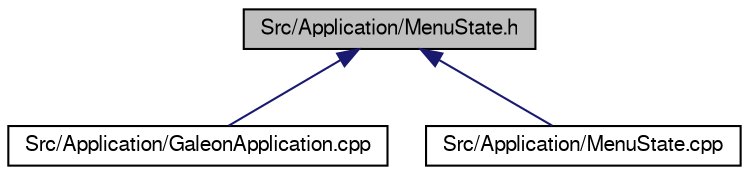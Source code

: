 digraph "Src/Application/MenuState.h"
{
  edge [fontname="FreeSans",fontsize="10",labelfontname="FreeSans",labelfontsize="10"];
  node [fontname="FreeSans",fontsize="10",shape=record];
  Node1 [label="Src/Application/MenuState.h",height=0.2,width=0.4,color="black", fillcolor="grey75", style="filled", fontcolor="black"];
  Node1 -> Node2 [dir="back",color="midnightblue",fontsize="10",style="solid",fontname="FreeSans"];
  Node2 [label="Src/Application/GaleonApplication.cpp",height=0.2,width=0.4,color="black", fillcolor="white", style="filled",URL="$_galeon_application_8cpp.html",tooltip="Contiene la implementación de la clase aplicacion para aplicaciones basadas en Ogre. "];
  Node1 -> Node3 [dir="back",color="midnightblue",fontsize="10",style="solid",fontname="FreeSans"];
  Node3 [label="Src/Application/MenuState.cpp",height=0.2,width=0.4,color="black", fillcolor="white", style="filled",URL="$_menu_state_8cpp.html",tooltip="Contiene la implementación del estado de menú. "];
}
